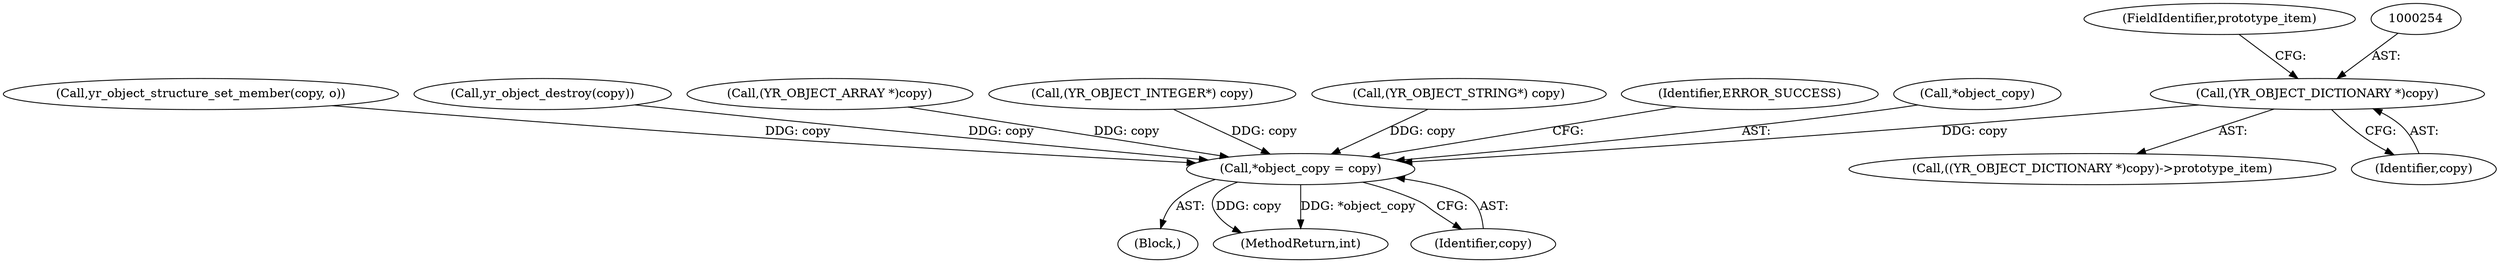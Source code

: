 digraph "0_yara_053e67e3ec81cc9268ce30eaf0d6663d8639ed1e_0@pointer" {
"1000253" [label="(Call,(YR_OBJECT_DICTIONARY *)copy)"];
"1000262" [label="(Call,*object_copy = copy)"];
"1000252" [label="(Call,((YR_OBJECT_DICTIONARY *)copy)->prototype_item)"];
"1000255" [label="(Identifier,copy)"];
"1000214" [label="(Call,yr_object_structure_set_member(copy, o))"];
"1000103" [label="(Block,)"];
"1000253" [label="(Call,(YR_OBJECT_DICTIONARY *)copy)"];
"1000268" [label="(MethodReturn,int)"];
"1000265" [label="(Identifier,copy)"];
"1000168" [label="(Call,yr_object_destroy(copy))"];
"1000236" [label="(Call,(YR_OBJECT_ARRAY *)copy)"];
"1000133" [label="(Call,(YR_OBJECT_INTEGER*) copy)"];
"1000262" [label="(Call,*object_copy = copy)"];
"1000142" [label="(Call,(YR_OBJECT_STRING*) copy)"];
"1000256" [label="(FieldIdentifier,prototype_item)"];
"1000267" [label="(Identifier,ERROR_SUCCESS)"];
"1000263" [label="(Call,*object_copy)"];
"1000253" -> "1000252"  [label="AST: "];
"1000253" -> "1000255"  [label="CFG: "];
"1000254" -> "1000253"  [label="AST: "];
"1000255" -> "1000253"  [label="AST: "];
"1000256" -> "1000253"  [label="CFG: "];
"1000253" -> "1000262"  [label="DDG: copy"];
"1000262" -> "1000103"  [label="AST: "];
"1000262" -> "1000265"  [label="CFG: "];
"1000263" -> "1000262"  [label="AST: "];
"1000265" -> "1000262"  [label="AST: "];
"1000267" -> "1000262"  [label="CFG: "];
"1000262" -> "1000268"  [label="DDG: copy"];
"1000262" -> "1000268"  [label="DDG: *object_copy"];
"1000168" -> "1000262"  [label="DDG: copy"];
"1000236" -> "1000262"  [label="DDG: copy"];
"1000142" -> "1000262"  [label="DDG: copy"];
"1000133" -> "1000262"  [label="DDG: copy"];
"1000214" -> "1000262"  [label="DDG: copy"];
}
